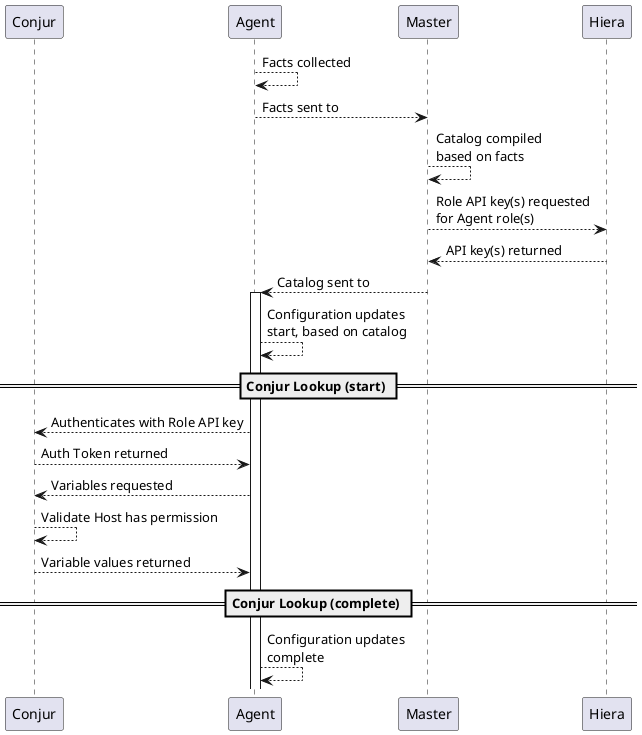 @startuml

participant Conjur as conjur
participant Agent as agent
participant Master as master
participant Hiera as hiera

agent --> agent : Facts collected
agent --> master : Facts sent to
master --> master : Catalog compiled\nbased on facts
master --> hiera : Role API key(s) requested\nfor Agent role(s)
hiera --> master : API key(s) returned
master --> agent : Catalog sent to
activate agent
agent --> agent : Configuration updates\nstart, based on catalog
== Conjur Lookup (start) ==
agent --> conjur : Authenticates with Role API key
conjur --> agent : Auth Token returned
agent --> conjur : Variables requested
conjur --> conjur : Validate Host has permission
conjur --> agent : Variable values returned
== Conjur Lookup (complete) ==
agent --> agent : Configuration updates\ncomplete

@enduml
